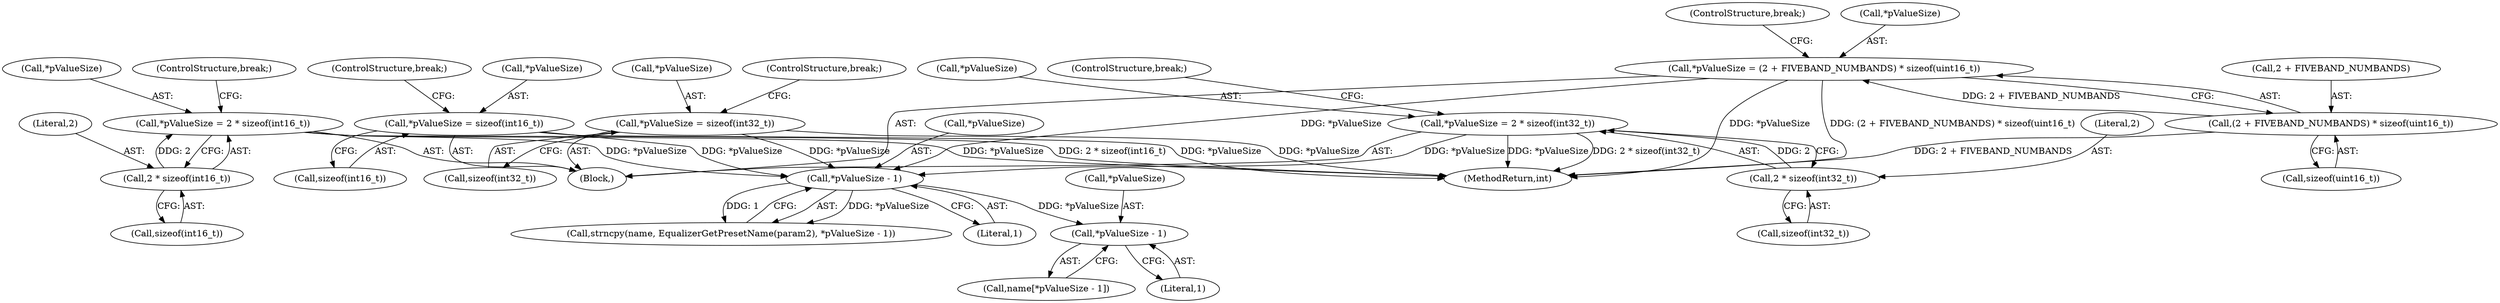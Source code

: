 digraph "0_Android_c66c43ad571ed2590dcd55a762c73c90d9744bac@pointer" {
"1000495" [label="(Call,*pValueSize - 1)"];
"1000488" [label="(Call,*pValueSize - 1)"];
"1000258" [label="(Call,*pValueSize = (2 + FIVEBAND_NUMBANDS) * sizeof(uint16_t))"];
"1000261" [label="(Call,(2 + FIVEBAND_NUMBANDS) * sizeof(uint16_t))"];
"1000208" [label="(Call,*pValueSize = 2 * sizeof(int32_t))"];
"1000211" [label="(Call,2 * sizeof(int32_t))"];
"1000183" [label="(Call,*pValueSize = 2 * sizeof(int16_t))"];
"1000186" [label="(Call,2 * sizeof(int16_t))"];
"1000231" [label="(Call,*pValueSize = sizeof(int32_t))"];
"1000160" [label="(Call,*pValueSize = sizeof(int16_t))"];
"1000234" [label="(Call,sizeof(int32_t))"];
"1000261" [label="(Call,(2 + FIVEBAND_NUMBANDS) * sizeof(uint16_t))"];
"1000265" [label="(Call,sizeof(uint16_t))"];
"1000258" [label="(Call,*pValueSize = (2 + FIVEBAND_NUMBANDS) * sizeof(uint16_t))"];
"1000211" [label="(Call,2 * sizeof(int32_t))"];
"1000160" [label="(Call,*pValueSize = sizeof(int16_t))"];
"1000491" [label="(Literal,1)"];
"1000213" [label="(Call,sizeof(int32_t))"];
"1000184" [label="(Call,*pValueSize)"];
"1000567" [label="(MethodReturn,int)"];
"1000208" [label="(Call,*pValueSize = 2 * sizeof(int32_t))"];
"1000165" [label="(ControlStructure,break;)"];
"1000232" [label="(Call,*pValueSize)"];
"1000231" [label="(Call,*pValueSize = sizeof(int32_t))"];
"1000212" [label="(Literal,2)"];
"1000262" [label="(Call,2 + FIVEBAND_NUMBANDS)"];
"1000163" [label="(Call,sizeof(int16_t))"];
"1000186" [label="(Call,2 * sizeof(int16_t))"];
"1000190" [label="(ControlStructure,break;)"];
"1000161" [label="(Call,*pValueSize)"];
"1000493" [label="(Call,name[*pValueSize - 1])"];
"1000496" [label="(Call,*pValueSize)"];
"1000188" [label="(Call,sizeof(int16_t))"];
"1000484" [label="(Call,strncpy(name, EqualizerGetPresetName(param2), *pValueSize - 1))"];
"1000498" [label="(Literal,1)"];
"1000187" [label="(Literal,2)"];
"1000267" [label="(ControlStructure,break;)"];
"1000183" [label="(Call,*pValueSize = 2 * sizeof(int16_t))"];
"1000259" [label="(Call,*pValueSize)"];
"1000209" [label="(Call,*pValueSize)"];
"1000140" [label="(Block,)"];
"1000215" [label="(ControlStructure,break;)"];
"1000236" [label="(ControlStructure,break;)"];
"1000495" [label="(Call,*pValueSize - 1)"];
"1000489" [label="(Call,*pValueSize)"];
"1000488" [label="(Call,*pValueSize - 1)"];
"1000495" -> "1000493"  [label="AST: "];
"1000495" -> "1000498"  [label="CFG: "];
"1000496" -> "1000495"  [label="AST: "];
"1000498" -> "1000495"  [label="AST: "];
"1000493" -> "1000495"  [label="CFG: "];
"1000488" -> "1000495"  [label="DDG: *pValueSize"];
"1000488" -> "1000484"  [label="AST: "];
"1000488" -> "1000491"  [label="CFG: "];
"1000489" -> "1000488"  [label="AST: "];
"1000491" -> "1000488"  [label="AST: "];
"1000484" -> "1000488"  [label="CFG: "];
"1000488" -> "1000484"  [label="DDG: *pValueSize"];
"1000488" -> "1000484"  [label="DDG: 1"];
"1000258" -> "1000488"  [label="DDG: *pValueSize"];
"1000208" -> "1000488"  [label="DDG: *pValueSize"];
"1000183" -> "1000488"  [label="DDG: *pValueSize"];
"1000231" -> "1000488"  [label="DDG: *pValueSize"];
"1000160" -> "1000488"  [label="DDG: *pValueSize"];
"1000258" -> "1000140"  [label="AST: "];
"1000258" -> "1000261"  [label="CFG: "];
"1000259" -> "1000258"  [label="AST: "];
"1000261" -> "1000258"  [label="AST: "];
"1000267" -> "1000258"  [label="CFG: "];
"1000258" -> "1000567"  [label="DDG: *pValueSize"];
"1000258" -> "1000567"  [label="DDG: (2 + FIVEBAND_NUMBANDS) * sizeof(uint16_t)"];
"1000261" -> "1000258"  [label="DDG: 2 + FIVEBAND_NUMBANDS"];
"1000261" -> "1000265"  [label="CFG: "];
"1000262" -> "1000261"  [label="AST: "];
"1000265" -> "1000261"  [label="AST: "];
"1000261" -> "1000567"  [label="DDG: 2 + FIVEBAND_NUMBANDS"];
"1000208" -> "1000140"  [label="AST: "];
"1000208" -> "1000211"  [label="CFG: "];
"1000209" -> "1000208"  [label="AST: "];
"1000211" -> "1000208"  [label="AST: "];
"1000215" -> "1000208"  [label="CFG: "];
"1000208" -> "1000567"  [label="DDG: *pValueSize"];
"1000208" -> "1000567"  [label="DDG: 2 * sizeof(int32_t)"];
"1000211" -> "1000208"  [label="DDG: 2"];
"1000211" -> "1000213"  [label="CFG: "];
"1000212" -> "1000211"  [label="AST: "];
"1000213" -> "1000211"  [label="AST: "];
"1000183" -> "1000140"  [label="AST: "];
"1000183" -> "1000186"  [label="CFG: "];
"1000184" -> "1000183"  [label="AST: "];
"1000186" -> "1000183"  [label="AST: "];
"1000190" -> "1000183"  [label="CFG: "];
"1000183" -> "1000567"  [label="DDG: 2 * sizeof(int16_t)"];
"1000183" -> "1000567"  [label="DDG: *pValueSize"];
"1000186" -> "1000183"  [label="DDG: 2"];
"1000186" -> "1000188"  [label="CFG: "];
"1000187" -> "1000186"  [label="AST: "];
"1000188" -> "1000186"  [label="AST: "];
"1000231" -> "1000140"  [label="AST: "];
"1000231" -> "1000234"  [label="CFG: "];
"1000232" -> "1000231"  [label="AST: "];
"1000234" -> "1000231"  [label="AST: "];
"1000236" -> "1000231"  [label="CFG: "];
"1000231" -> "1000567"  [label="DDG: *pValueSize"];
"1000160" -> "1000140"  [label="AST: "];
"1000160" -> "1000163"  [label="CFG: "];
"1000161" -> "1000160"  [label="AST: "];
"1000163" -> "1000160"  [label="AST: "];
"1000165" -> "1000160"  [label="CFG: "];
"1000160" -> "1000567"  [label="DDG: *pValueSize"];
}
